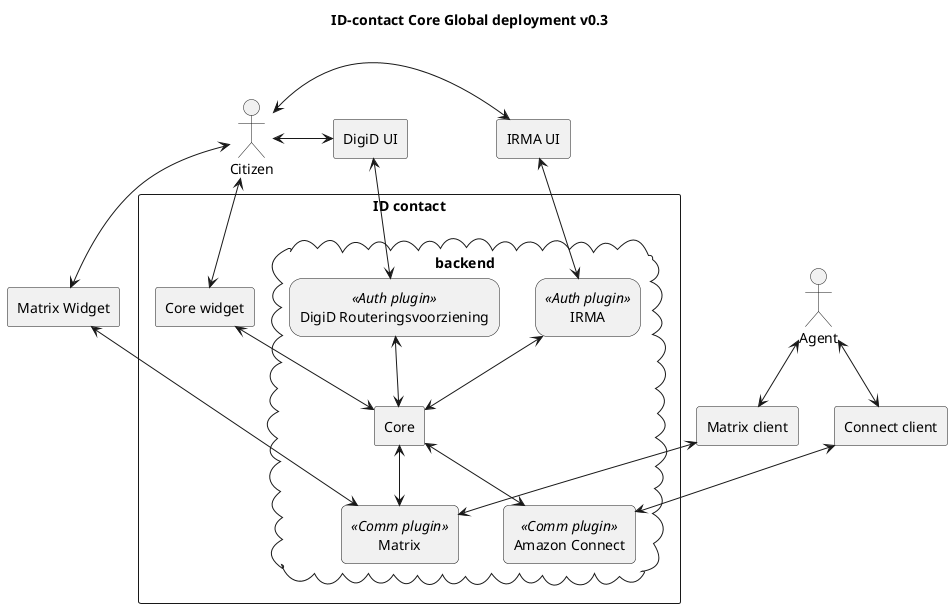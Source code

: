 @startuml
title ID-contact Core Global deployment v0.3
skinparam rectangle {
    roundCorner<<Auth plugin>> 25
}

skinparam rectangle {
    roundCorner<<Comm plugin>> 10
}

actor Citizen as citizen
actor Agent as agent

rectangle "ID contact" {
    rectangle "Core widget" as core_widget
    
    cloud backend {
        rectangle "Core" as core
        rectangle "IRMA" <<Auth plugin>> as auth_irma
        rectangle "DigiD Routeringsvoorziening" <<Auth plugin>> as auth_digid

        rectangle "Amazon Connect" <<Comm plugin>> as comm_connect
        rectangle "Matrix" <<Comm plugin>> as comm_matrix
    }
}

rectangle "Matrix client" as matrix_client
rectangle "Connect client" as connect_client
rectangle "IRMA UI" as irma
rectangle "DigiD UI" as digid
rectangle "Matrix Widget" as matrix_widget

citizen<-->core_widget
citizen<-r->irma
citizen<-r->digid
citizen<-->matrix_widget

agent<-->connect_client
agent<-->matrix_client

core_widget<-->core
auth_digid<-->core
auth_irma<-->core
comm_matrix<-u->core
comm_connect<-u->core

digid<->auth_digid
irma<->auth_irma

matrix_client<-->comm_matrix
matrix_widget<--->comm_matrix
connect_client<-->comm_connect

@enduml
